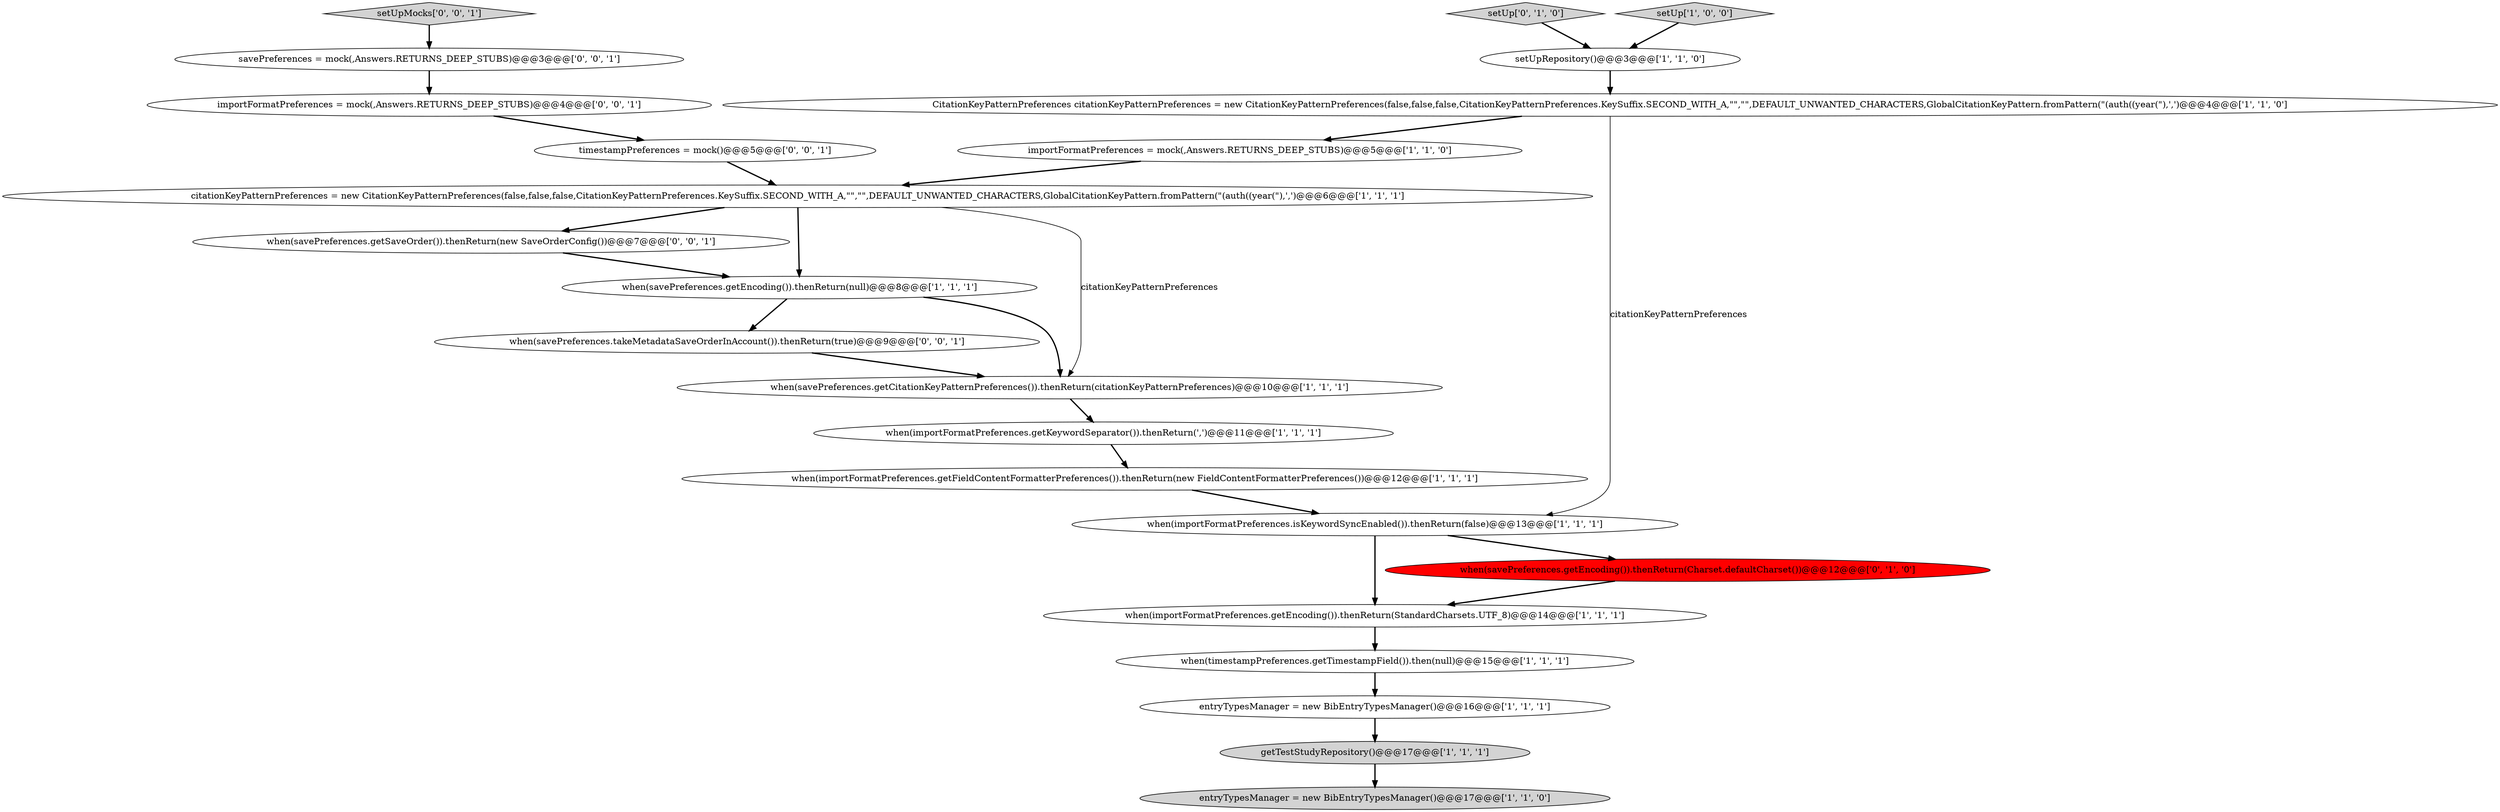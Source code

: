 digraph {
6 [style = filled, label = "CitationKeyPatternPreferences citationKeyPatternPreferences = new CitationKeyPatternPreferences(false,false,false,CitationKeyPatternPreferences.KeySuffix.SECOND_WITH_A,\"\",\"\",DEFAULT_UNWANTED_CHARACTERS,GlobalCitationKeyPattern.fromPattern(\"(auth((year(\"),',')@@@4@@@['1', '1', '0']", fillcolor = white, shape = ellipse image = "AAA0AAABBB1BBB"];
11 [style = filled, label = "setUp['1', '0', '0']", fillcolor = lightgray, shape = diamond image = "AAA0AAABBB1BBB"];
13 [style = filled, label = "when(importFormatPreferences.getEncoding()).thenReturn(StandardCharsets.UTF_8)@@@14@@@['1', '1', '1']", fillcolor = white, shape = ellipse image = "AAA0AAABBB1BBB"];
17 [style = filled, label = "when(savePreferences.getSaveOrder()).thenReturn(new SaveOrderConfig())@@@7@@@['0', '0', '1']", fillcolor = white, shape = ellipse image = "AAA0AAABBB3BBB"];
10 [style = filled, label = "when(timestampPreferences.getTimestampField()).then(null)@@@15@@@['1', '1', '1']", fillcolor = white, shape = ellipse image = "AAA0AAABBB1BBB"];
16 [style = filled, label = "setUp['0', '1', '0']", fillcolor = lightgray, shape = diamond image = "AAA0AAABBB2BBB"];
19 [style = filled, label = "savePreferences = mock(,Answers.RETURNS_DEEP_STUBS)@@@3@@@['0', '0', '1']", fillcolor = white, shape = ellipse image = "AAA0AAABBB3BBB"];
3 [style = filled, label = "when(savePreferences.getEncoding()).thenReturn(null)@@@8@@@['1', '1', '1']", fillcolor = white, shape = ellipse image = "AAA0AAABBB1BBB"];
8 [style = filled, label = "when(importFormatPreferences.isKeywordSyncEnabled()).thenReturn(false)@@@13@@@['1', '1', '1']", fillcolor = white, shape = ellipse image = "AAA0AAABBB1BBB"];
20 [style = filled, label = "importFormatPreferences = mock(,Answers.RETURNS_DEEP_STUBS)@@@4@@@['0', '0', '1']", fillcolor = white, shape = ellipse image = "AAA0AAABBB3BBB"];
5 [style = filled, label = "citationKeyPatternPreferences = new CitationKeyPatternPreferences(false,false,false,CitationKeyPatternPreferences.KeySuffix.SECOND_WITH_A,\"\",\"\",DEFAULT_UNWANTED_CHARACTERS,GlobalCitationKeyPattern.fromPattern(\"(auth((year(\"),',')@@@6@@@['1', '1', '1']", fillcolor = white, shape = ellipse image = "AAA0AAABBB1BBB"];
14 [style = filled, label = "entryTypesManager = new BibEntryTypesManager()@@@17@@@['1', '1', '0']", fillcolor = lightgray, shape = ellipse image = "AAA0AAABBB1BBB"];
15 [style = filled, label = "when(savePreferences.getEncoding()).thenReturn(Charset.defaultCharset())@@@12@@@['0', '1', '0']", fillcolor = red, shape = ellipse image = "AAA1AAABBB2BBB"];
0 [style = filled, label = "when(importFormatPreferences.getFieldContentFormatterPreferences()).thenReturn(new FieldContentFormatterPreferences())@@@12@@@['1', '1', '1']", fillcolor = white, shape = ellipse image = "AAA0AAABBB1BBB"];
22 [style = filled, label = "when(savePreferences.takeMetadataSaveOrderInAccount()).thenReturn(true)@@@9@@@['0', '0', '1']", fillcolor = white, shape = ellipse image = "AAA0AAABBB3BBB"];
1 [style = filled, label = "when(importFormatPreferences.getKeywordSeparator()).thenReturn(',')@@@11@@@['1', '1', '1']", fillcolor = white, shape = ellipse image = "AAA0AAABBB1BBB"];
7 [style = filled, label = "entryTypesManager = new BibEntryTypesManager()@@@16@@@['1', '1', '1']", fillcolor = white, shape = ellipse image = "AAA0AAABBB1BBB"];
12 [style = filled, label = "importFormatPreferences = mock(,Answers.RETURNS_DEEP_STUBS)@@@5@@@['1', '1', '0']", fillcolor = white, shape = ellipse image = "AAA0AAABBB1BBB"];
21 [style = filled, label = "setUpMocks['0', '0', '1']", fillcolor = lightgray, shape = diamond image = "AAA0AAABBB3BBB"];
18 [style = filled, label = "timestampPreferences = mock()@@@5@@@['0', '0', '1']", fillcolor = white, shape = ellipse image = "AAA0AAABBB3BBB"];
4 [style = filled, label = "setUpRepository()@@@3@@@['1', '1', '0']", fillcolor = white, shape = ellipse image = "AAA0AAABBB1BBB"];
2 [style = filled, label = "getTestStudyRepository()@@@17@@@['1', '1', '1']", fillcolor = lightgray, shape = ellipse image = "AAA0AAABBB1BBB"];
9 [style = filled, label = "when(savePreferences.getCitationKeyPatternPreferences()).thenReturn(citationKeyPatternPreferences)@@@10@@@['1', '1', '1']", fillcolor = white, shape = ellipse image = "AAA0AAABBB1BBB"];
5->3 [style = bold, label=""];
13->10 [style = bold, label=""];
15->13 [style = bold, label=""];
8->15 [style = bold, label=""];
12->5 [style = bold, label=""];
21->19 [style = bold, label=""];
4->6 [style = bold, label=""];
6->8 [style = solid, label="citationKeyPatternPreferences"];
19->20 [style = bold, label=""];
11->4 [style = bold, label=""];
22->9 [style = bold, label=""];
5->9 [style = solid, label="citationKeyPatternPreferences"];
1->0 [style = bold, label=""];
5->17 [style = bold, label=""];
3->22 [style = bold, label=""];
10->7 [style = bold, label=""];
3->9 [style = bold, label=""];
20->18 [style = bold, label=""];
7->2 [style = bold, label=""];
18->5 [style = bold, label=""];
2->14 [style = bold, label=""];
0->8 [style = bold, label=""];
17->3 [style = bold, label=""];
16->4 [style = bold, label=""];
9->1 [style = bold, label=""];
8->13 [style = bold, label=""];
6->12 [style = bold, label=""];
}
